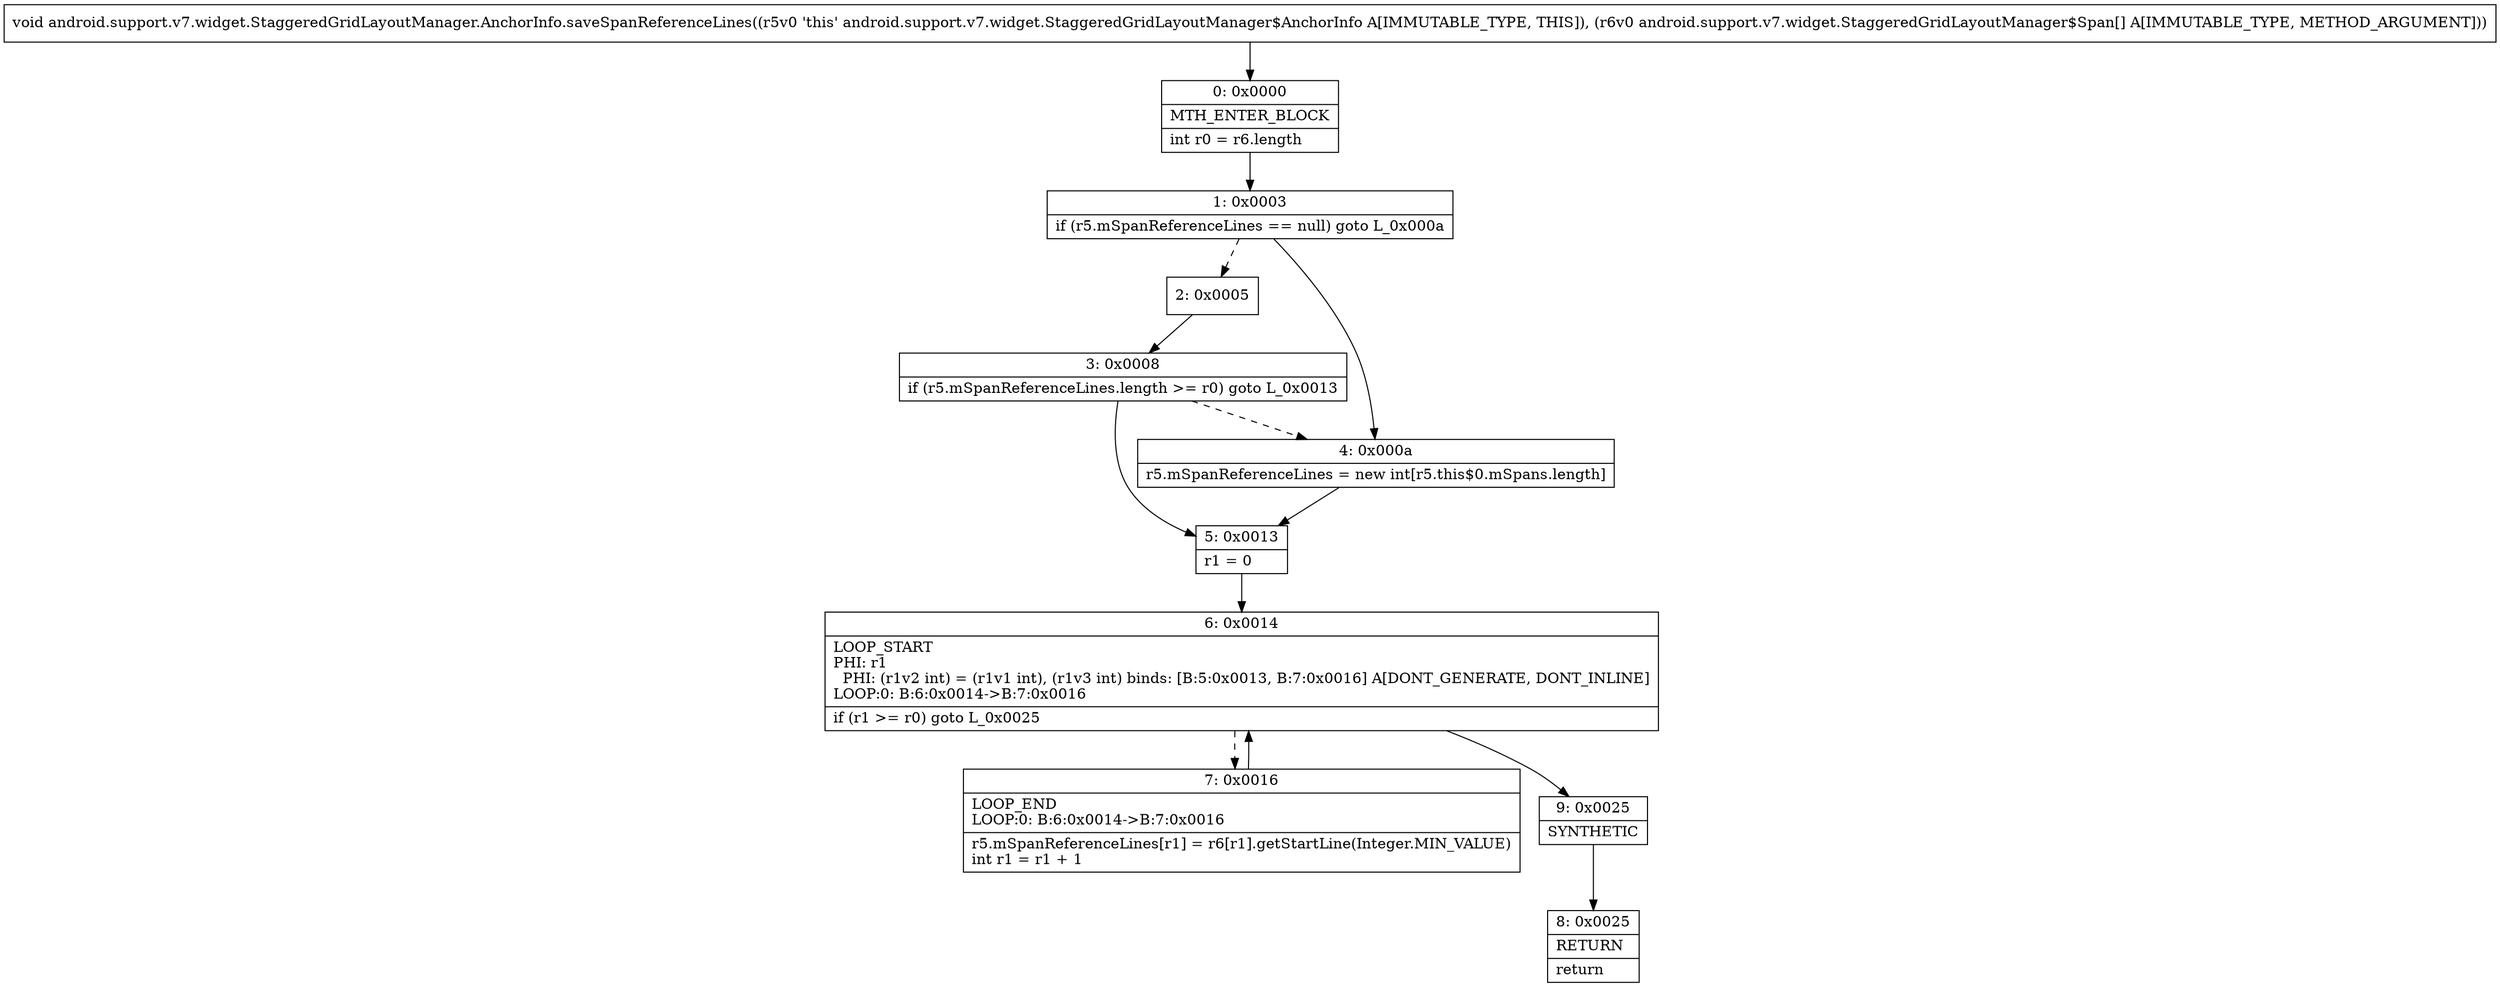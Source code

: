 digraph "CFG forandroid.support.v7.widget.StaggeredGridLayoutManager.AnchorInfo.saveSpanReferenceLines([Landroid\/support\/v7\/widget\/StaggeredGridLayoutManager$Span;)V" {
Node_0 [shape=record,label="{0\:\ 0x0000|MTH_ENTER_BLOCK\l|int r0 = r6.length\l}"];
Node_1 [shape=record,label="{1\:\ 0x0003|if (r5.mSpanReferenceLines == null) goto L_0x000a\l}"];
Node_2 [shape=record,label="{2\:\ 0x0005}"];
Node_3 [shape=record,label="{3\:\ 0x0008|if (r5.mSpanReferenceLines.length \>= r0) goto L_0x0013\l}"];
Node_4 [shape=record,label="{4\:\ 0x000a|r5.mSpanReferenceLines = new int[r5.this$0.mSpans.length]\l}"];
Node_5 [shape=record,label="{5\:\ 0x0013|r1 = 0\l}"];
Node_6 [shape=record,label="{6\:\ 0x0014|LOOP_START\lPHI: r1 \l  PHI: (r1v2 int) = (r1v1 int), (r1v3 int) binds: [B:5:0x0013, B:7:0x0016] A[DONT_GENERATE, DONT_INLINE]\lLOOP:0: B:6:0x0014\-\>B:7:0x0016\l|if (r1 \>= r0) goto L_0x0025\l}"];
Node_7 [shape=record,label="{7\:\ 0x0016|LOOP_END\lLOOP:0: B:6:0x0014\-\>B:7:0x0016\l|r5.mSpanReferenceLines[r1] = r6[r1].getStartLine(Integer.MIN_VALUE)\lint r1 = r1 + 1\l}"];
Node_8 [shape=record,label="{8\:\ 0x0025|RETURN\l|return\l}"];
Node_9 [shape=record,label="{9\:\ 0x0025|SYNTHETIC\l}"];
MethodNode[shape=record,label="{void android.support.v7.widget.StaggeredGridLayoutManager.AnchorInfo.saveSpanReferenceLines((r5v0 'this' android.support.v7.widget.StaggeredGridLayoutManager$AnchorInfo A[IMMUTABLE_TYPE, THIS]), (r6v0 android.support.v7.widget.StaggeredGridLayoutManager$Span[] A[IMMUTABLE_TYPE, METHOD_ARGUMENT])) }"];
MethodNode -> Node_0;
Node_0 -> Node_1;
Node_1 -> Node_2[style=dashed];
Node_1 -> Node_4;
Node_2 -> Node_3;
Node_3 -> Node_4[style=dashed];
Node_3 -> Node_5;
Node_4 -> Node_5;
Node_5 -> Node_6;
Node_6 -> Node_7[style=dashed];
Node_6 -> Node_9;
Node_7 -> Node_6;
Node_9 -> Node_8;
}

